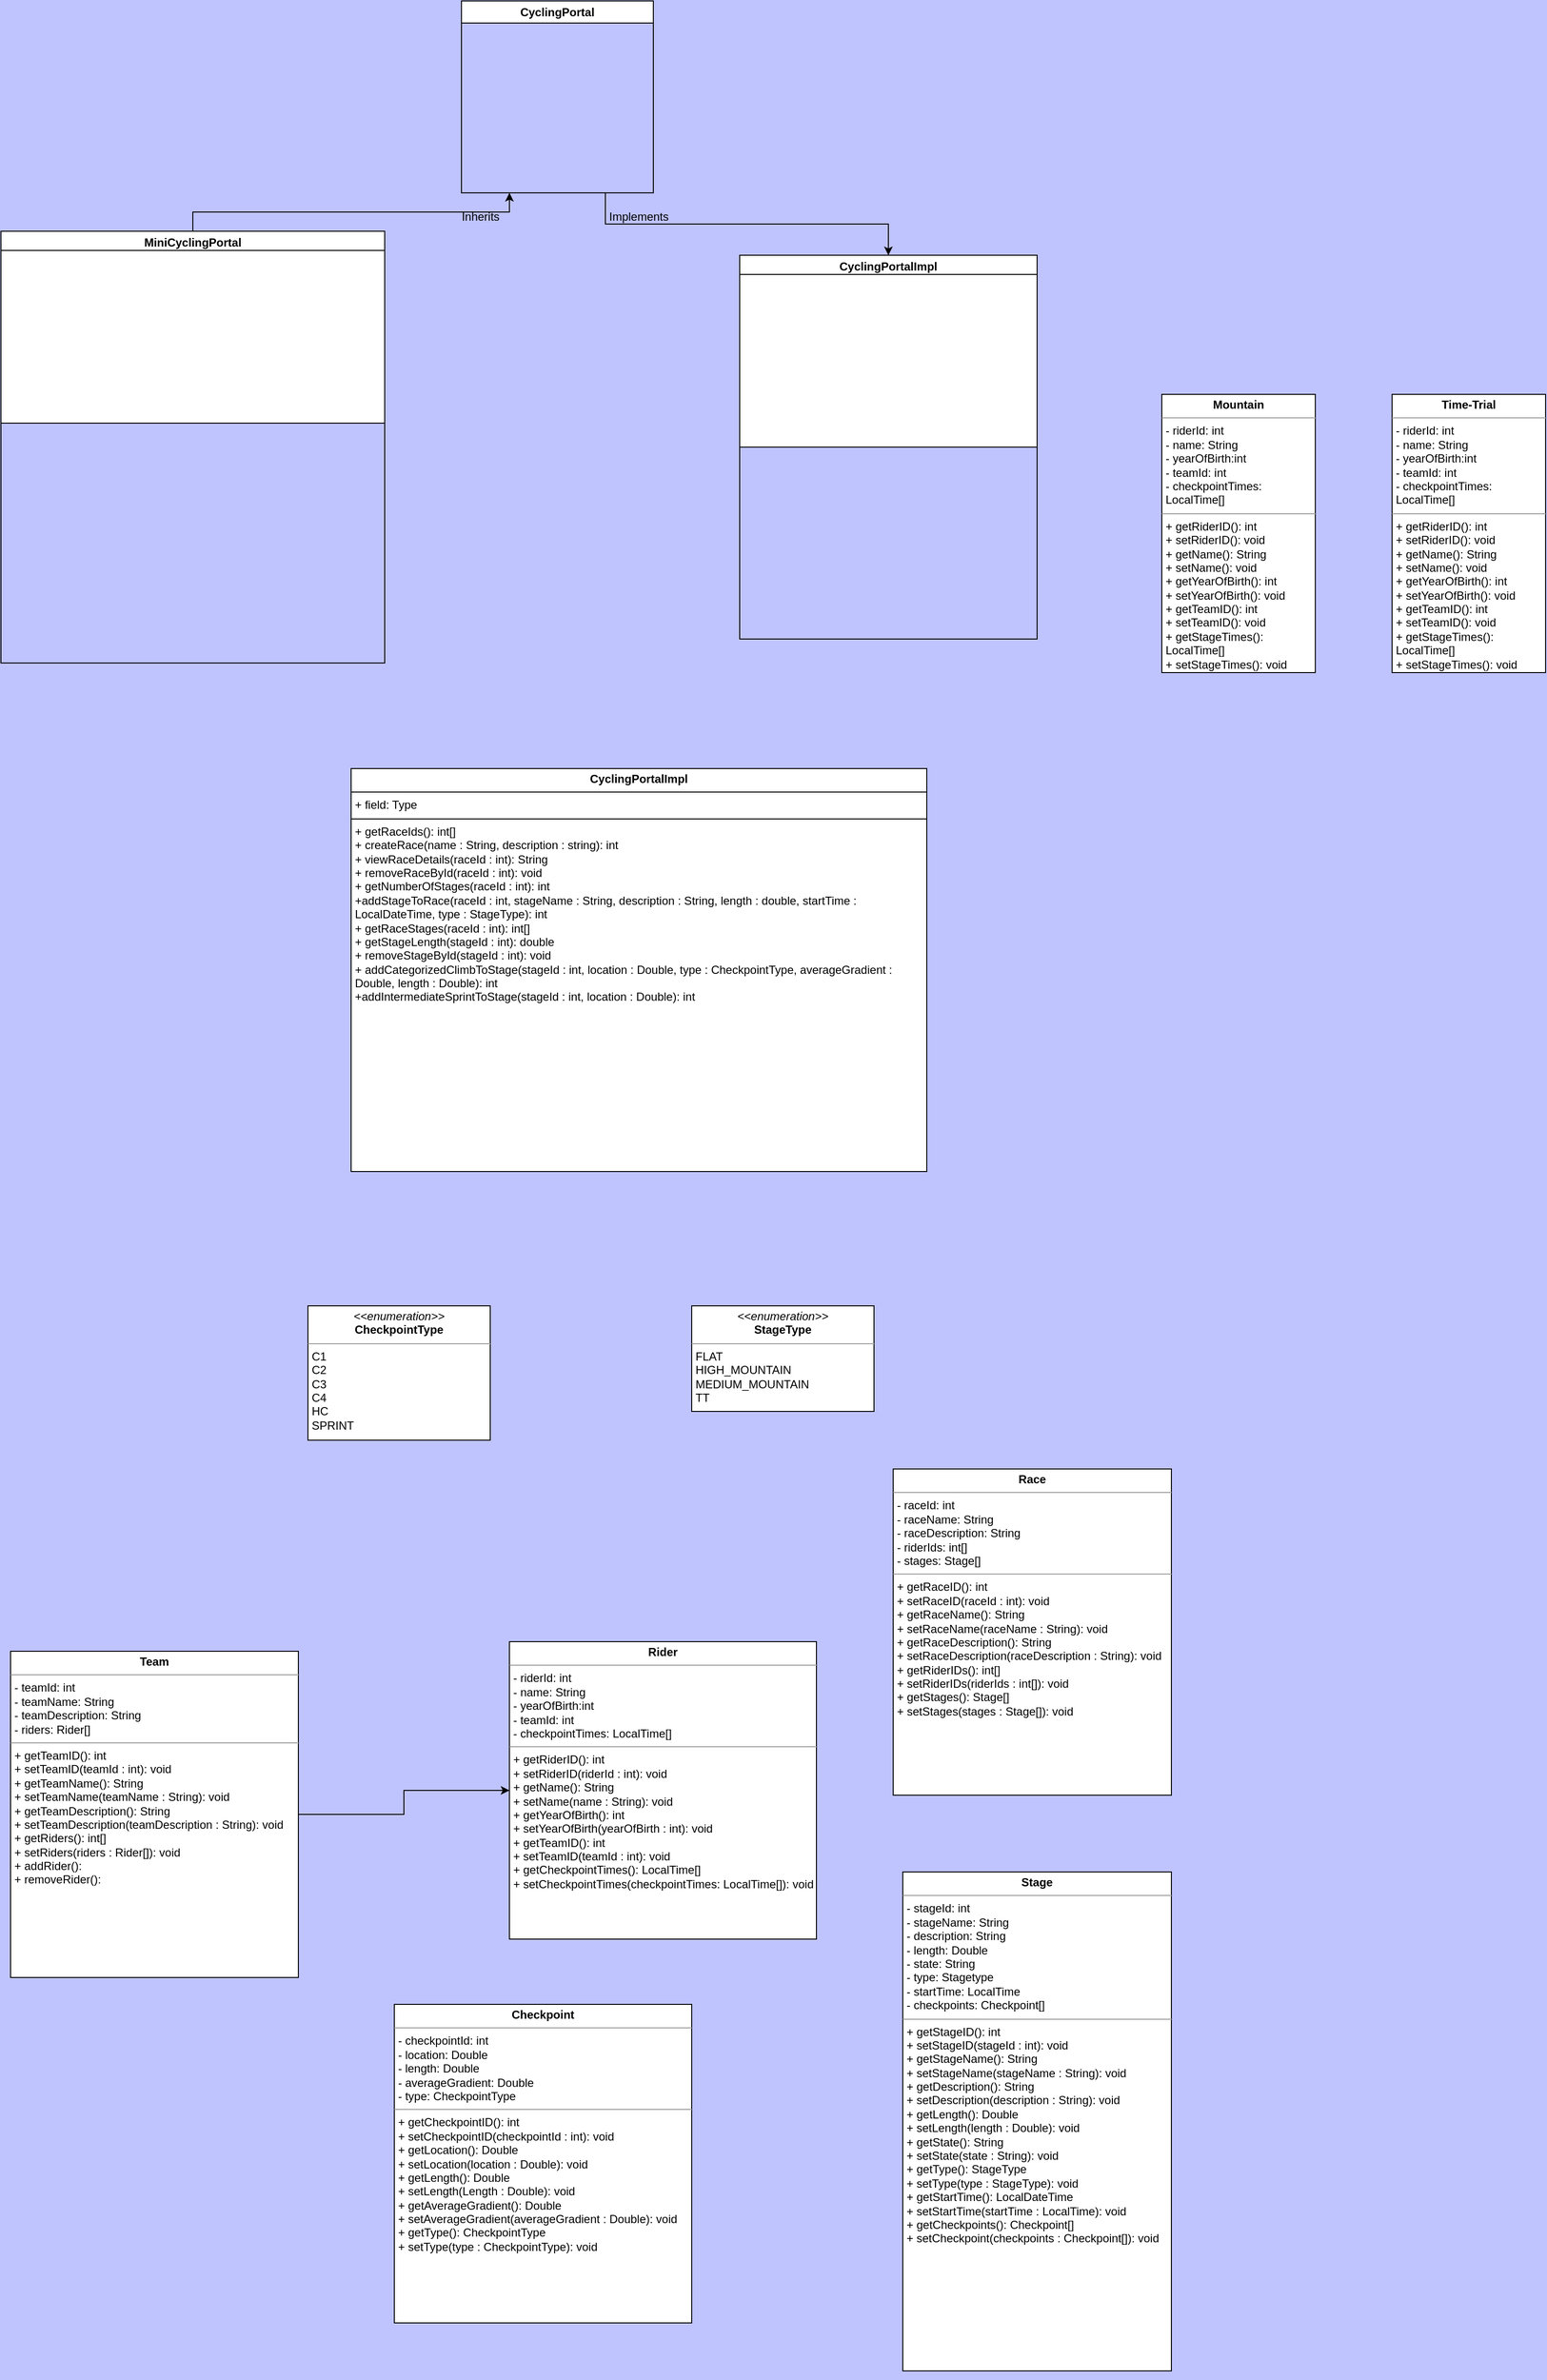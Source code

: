 <mxfile version="24.0.1" type="device">
  <diagram name="Page-1" id="qW3gu_u78FoEHon1BRmZ">
    <mxGraphModel dx="1108" dy="1690" grid="1" gridSize="10" guides="1" tooltips="1" connect="1" arrows="1" fold="1" page="1" pageScale="1" pageWidth="827" pageHeight="1169" background="#BFC4FF" math="0" shadow="0">
      <root>
        <mxCell id="0" />
        <mxCell id="1" parent="0" />
        <mxCell id="mMKLEF7cUdYRLSoNr7w7-7" style="edgeStyle=orthogonalEdgeStyle;rounded=0;orthogonalLoop=1;jettySize=auto;html=1;exitX=0.5;exitY=0;exitDx=0;exitDy=0;entryX=0.25;entryY=1;entryDx=0;entryDy=0;" parent="1" source="mMKLEF7cUdYRLSoNr7w7-3" target="mMKLEF7cUdYRLSoNr7w7-2" edge="1">
          <mxGeometry relative="1" as="geometry" />
        </mxCell>
        <mxCell id="mMKLEF7cUdYRLSoNr7w7-3" value="MiniCyclingPortal" style="swimlane;whiteSpace=wrap;html=1;" parent="1" vertex="1">
          <mxGeometry x="-230" y="-130" width="400" height="450" as="geometry" />
        </mxCell>
        <mxCell id="mMKLEF7cUdYRLSoNr7w7-15" value="" style="rounded=0;whiteSpace=wrap;html=1;" parent="mMKLEF7cUdYRLSoNr7w7-3" vertex="1">
          <mxGeometry y="20" width="400" height="180" as="geometry" />
        </mxCell>
        <mxCell id="mMKLEF7cUdYRLSoNr7w7-4" value="CyclingPortalImpl" style="swimlane;whiteSpace=wrap;html=1;" parent="1" vertex="1">
          <mxGeometry x="540" y="-105" width="310" height="400" as="geometry" />
        </mxCell>
        <mxCell id="mMKLEF7cUdYRLSoNr7w7-14" value="" style="whiteSpace=wrap;html=1;" parent="mMKLEF7cUdYRLSoNr7w7-4" vertex="1">
          <mxGeometry y="20" width="310" height="180" as="geometry" />
        </mxCell>
        <mxCell id="mMKLEF7cUdYRLSoNr7w7-13" style="edgeStyle=orthogonalEdgeStyle;rounded=0;orthogonalLoop=1;jettySize=auto;html=1;exitX=0.75;exitY=1;exitDx=0;exitDy=0;entryX=0.5;entryY=0;entryDx=0;entryDy=0;" parent="1" source="mMKLEF7cUdYRLSoNr7w7-2" target="mMKLEF7cUdYRLSoNr7w7-4" edge="1">
          <mxGeometry relative="1" as="geometry" />
        </mxCell>
        <mxCell id="mMKLEF7cUdYRLSoNr7w7-2" value="CyclingPortal" style="swimlane;whiteSpace=wrap;html=1;" parent="1" vertex="1">
          <mxGeometry x="250" y="-370" width="200" height="200" as="geometry" />
        </mxCell>
        <mxCell id="mMKLEF7cUdYRLSoNr7w7-11" value="Inherits" style="text;html=1;align=center;verticalAlign=middle;whiteSpace=wrap;rounded=0;" parent="1" vertex="1">
          <mxGeometry x="240" y="-160" width="60" height="30" as="geometry" />
        </mxCell>
        <mxCell id="mMKLEF7cUdYRLSoNr7w7-12" value="Implements" style="text;html=1;align=center;verticalAlign=middle;whiteSpace=wrap;rounded=0;" parent="1" vertex="1">
          <mxGeometry x="400" y="-160" width="70" height="30" as="geometry" />
        </mxCell>
        <mxCell id="pzXqo5UAh78ecRebyDBT-6" value="&lt;p style=&quot;margin:0px;margin-top:4px;text-align:center;&quot;&gt;&lt;i&gt;&amp;lt;&amp;lt;enumeration&amp;gt;&amp;gt;&lt;/i&gt;&lt;br&gt;&lt;b&gt;CheckpointType&lt;/b&gt;&lt;/p&gt;&lt;hr size=&quot;1&quot;&gt;&lt;p style=&quot;margin:0px;margin-left:4px;&quot;&gt;&lt;/p&gt;&lt;p style=&quot;margin:0px;margin-left:4px;&quot;&gt;C1&lt;/p&gt;&lt;p style=&quot;margin:0px;margin-left:4px;&quot;&gt;C2&lt;/p&gt;&lt;p style=&quot;margin:0px;margin-left:4px;&quot;&gt;C3&lt;/p&gt;&lt;p style=&quot;margin:0px;margin-left:4px;&quot;&gt;C4&lt;/p&gt;&lt;p style=&quot;margin:0px;margin-left:4px;&quot;&gt;HC&lt;/p&gt;&lt;p style=&quot;margin:0px;margin-left:4px;&quot;&gt;SPRINT&lt;/p&gt;" style="verticalAlign=top;align=left;overflow=fill;html=1;whiteSpace=wrap;" parent="1" vertex="1">
          <mxGeometry x="90" y="990" width="190" height="140" as="geometry" />
        </mxCell>
        <mxCell id="pzXqo5UAh78ecRebyDBT-7" value="&lt;p style=&quot;margin:0px;margin-top:4px;text-align:center;&quot;&gt;&lt;b&gt;Race&lt;/b&gt;&lt;/p&gt;&lt;hr size=&quot;1&quot;&gt;&lt;p style=&quot;margin:0px;margin-left:4px;&quot;&gt;&lt;span style=&quot;background-color: initial;&quot;&gt;- raceId: int&lt;/span&gt;&lt;br&gt;&lt;/p&gt;&lt;p style=&quot;margin:0px;margin-left:4px;&quot;&gt;&lt;span style=&quot;background-color: initial;&quot;&gt;- raceName: String&lt;/span&gt;&lt;/p&gt;&lt;p style=&quot;margin:0px;margin-left:4px;&quot;&gt;&lt;span style=&quot;background-color: initial;&quot;&gt;- raceDescription: String&lt;/span&gt;&lt;/p&gt;&lt;p style=&quot;margin:0px;margin-left:4px;&quot;&gt;&lt;span style=&quot;background-color: initial;&quot;&gt;- riderIds: int[]&lt;/span&gt;&lt;/p&gt;&lt;p style=&quot;margin:0px;margin-left:4px;&quot;&gt;&lt;span style=&quot;background-color: initial;&quot;&gt;- stages: Stage[]&lt;/span&gt;&lt;/p&gt;&lt;hr size=&quot;1&quot;&gt;&lt;p style=&quot;margin:0px;margin-left:4px;&quot;&gt;+ getRaceID(): int&lt;/p&gt;&lt;p style=&quot;margin:0px;margin-left:4px;&quot;&gt;+ setRaceID(raceId : int): void&lt;/p&gt;&lt;p style=&quot;margin:0px;margin-left:4px;&quot;&gt;+ getRaceName(): String&lt;/p&gt;&lt;p style=&quot;margin:0px;margin-left:4px;&quot;&gt;+ setRaceName(raceName : String): void&lt;/p&gt;&lt;p style=&quot;margin:0px;margin-left:4px;&quot;&gt;+ getRaceDescription(): String&lt;/p&gt;&lt;p style=&quot;margin:0px;margin-left:4px;&quot;&gt;+ setRaceDescription(raceDescription : String): void&lt;/p&gt;&lt;p style=&quot;margin:0px;margin-left:4px;&quot;&gt;+ getRiderIDs(): int[]&lt;/p&gt;&lt;p style=&quot;margin:0px;margin-left:4px;&quot;&gt;+ setRiderIDs(riderIds : int[]): void&lt;/p&gt;&lt;p style=&quot;margin:0px;margin-left:4px;&quot;&gt;+ getStages(): Stage[]&lt;/p&gt;&lt;p style=&quot;margin:0px;margin-left:4px;&quot;&gt;+ setStages(stages : Stage[]): void&lt;/p&gt;" style="verticalAlign=top;align=left;overflow=fill;html=1;whiteSpace=wrap;" parent="1" vertex="1">
          <mxGeometry x="700" y="1160" width="290" height="340" as="geometry" />
        </mxCell>
        <mxCell id="pzXqo5UAh78ecRebyDBT-8" value="&lt;p style=&quot;margin:0px;margin-top:4px;text-align:center;&quot;&gt;&lt;b&gt;Stage&lt;/b&gt;&lt;/p&gt;&lt;hr size=&quot;1&quot;&gt;&lt;p style=&quot;margin:0px;margin-left:4px;&quot;&gt;- stageId: int&lt;/p&gt;&lt;p style=&quot;margin:0px;margin-left:4px;&quot;&gt;- stageName: String&lt;/p&gt;&lt;p style=&quot;margin:0px;margin-left:4px;&quot;&gt;- description: String&lt;/p&gt;&lt;p style=&quot;margin:0px;margin-left:4px;&quot;&gt;- length: Double&lt;/p&gt;&lt;p style=&quot;margin:0px;margin-left:4px;&quot;&gt;- state: String&lt;/p&gt;&lt;p style=&quot;margin:0px;margin-left:4px;&quot;&gt;- type: Stagetype&lt;/p&gt;&lt;p style=&quot;margin:0px;margin-left:4px;&quot;&gt;- startTime: LocalTime&lt;/p&gt;&lt;p style=&quot;margin:0px;margin-left:4px;&quot;&gt;- checkpoints: Checkpoint[]&lt;/p&gt;&lt;hr size=&quot;1&quot;&gt;&lt;p style=&quot;margin:0px;margin-left:4px;&quot;&gt;+ getStageID(): int&lt;/p&gt;&lt;p style=&quot;margin:0px;margin-left:4px;&quot;&gt;+ setStageID(stageId : int): void&lt;/p&gt;&lt;p style=&quot;margin:0px;margin-left:4px;&quot;&gt;+ getStageName(): String&lt;/p&gt;&lt;p style=&quot;margin:0px;margin-left:4px;&quot;&gt;+ setStageName(stageName : String): void&lt;/p&gt;&lt;p style=&quot;margin:0px;margin-left:4px;&quot;&gt;+ getDescription(): String&lt;/p&gt;&lt;p style=&quot;margin:0px;margin-left:4px;&quot;&gt;+ setDescription(description : String): void&lt;/p&gt;&lt;p style=&quot;margin: 0px 0px 0px 4px;&quot;&gt;+ getLength(): Double&lt;/p&gt;&lt;p style=&quot;margin: 0px 0px 0px 4px;&quot;&gt;+ setLength(length : Double): void&lt;/p&gt;&lt;p style=&quot;margin:0px;margin-left:4px;&quot;&gt;+ getState(): String&lt;/p&gt;&lt;p style=&quot;margin:0px;margin-left:4px;&quot;&gt;+ setState(state : String): void&lt;/p&gt;&lt;p style=&quot;margin:0px;margin-left:4px;&quot;&gt;+ getType(): StageType&lt;/p&gt;&lt;p style=&quot;margin:0px;margin-left:4px;&quot;&gt;+ setType(type : StageType): void&lt;/p&gt;&lt;p style=&quot;margin:0px;margin-left:4px;&quot;&gt;+ getStartTime(): LocalDateTime&lt;/p&gt;&lt;p style=&quot;margin:0px;margin-left:4px;&quot;&gt;+ setStartTime(startTime : LocalTime): void&lt;/p&gt;&lt;p style=&quot;margin:0px;margin-left:4px;&quot;&gt;+ getCheckpoints(): Checkpoint[]&lt;/p&gt;&lt;p style=&quot;margin:0px;margin-left:4px;&quot;&gt;+ setCheckpoint(checkpoints : Checkpoint[]): void&lt;/p&gt;" style="verticalAlign=top;align=left;overflow=fill;html=1;whiteSpace=wrap;" parent="1" vertex="1">
          <mxGeometry x="710" y="1580" width="280" height="520" as="geometry" />
        </mxCell>
        <mxCell id="zV6PExoGuxLxbNoYJ5PU-13" style="edgeStyle=orthogonalEdgeStyle;rounded=0;orthogonalLoop=1;jettySize=auto;html=1;exitX=1;exitY=0.5;exitDx=0;exitDy=0;entryX=0;entryY=0.5;entryDx=0;entryDy=0;" parent="1" source="pzXqo5UAh78ecRebyDBT-9" target="pzXqo5UAh78ecRebyDBT-10" edge="1">
          <mxGeometry relative="1" as="geometry" />
        </mxCell>
        <mxCell id="pzXqo5UAh78ecRebyDBT-9" value="&lt;p style=&quot;margin:0px;margin-top:4px;text-align:center;&quot;&gt;&lt;b&gt;Team&lt;/b&gt;&lt;/p&gt;&lt;hr size=&quot;1&quot;&gt;&lt;p style=&quot;margin:0px;margin-left:4px;&quot;&gt;- teamId: int&lt;/p&gt;&lt;p style=&quot;margin:0px;margin-left:4px;&quot;&gt;- teamName: String&lt;/p&gt;&lt;p style=&quot;margin:0px;margin-left:4px;&quot;&gt;- teamDescription: String&lt;/p&gt;&lt;p style=&quot;margin:0px;margin-left:4px;&quot;&gt;- riders: Rider[]&lt;/p&gt;&lt;hr size=&quot;1&quot;&gt;&lt;p style=&quot;margin:0px;margin-left:4px;&quot;&gt;+ getTeamID(): int&lt;/p&gt;&lt;p style=&quot;margin:0px;margin-left:4px;&quot;&gt;+ setTeamID(teamId : int): void&lt;/p&gt;&lt;p style=&quot;margin:0px;margin-left:4px;&quot;&gt;+ getTeamName(): String&lt;/p&gt;&lt;p style=&quot;margin:0px;margin-left:4px;&quot;&gt;+ setTeamName(teamName : String): void&lt;/p&gt;&lt;p style=&quot;margin:0px;margin-left:4px;&quot;&gt;+ getTeamDescription(): String&lt;/p&gt;&lt;p style=&quot;margin:0px;margin-left:4px;&quot;&gt;+ setTeamDescription(teamDescription : String): void&lt;/p&gt;&lt;p style=&quot;margin:0px;margin-left:4px;&quot;&gt;+ getRiders(): int[]&lt;/p&gt;&lt;p style=&quot;margin:0px;margin-left:4px;&quot;&gt;+ setRiders(riders : Rider[]): void&lt;/p&gt;&lt;p style=&quot;margin:0px;margin-left:4px;&quot;&gt;+ addRider():&amp;nbsp;&lt;/p&gt;&lt;p style=&quot;margin:0px;margin-left:4px;&quot;&gt;+ removeRider():&amp;nbsp;&lt;/p&gt;" style="verticalAlign=top;align=left;overflow=fill;html=1;whiteSpace=wrap;" parent="1" vertex="1">
          <mxGeometry x="-220" y="1350" width="300" height="340" as="geometry" />
        </mxCell>
        <mxCell id="pzXqo5UAh78ecRebyDBT-10" value="&lt;p style=&quot;margin:0px;margin-top:4px;text-align:center;&quot;&gt;&lt;b&gt;Rider&lt;/b&gt;&lt;/p&gt;&lt;hr size=&quot;1&quot;&gt;&lt;p style=&quot;margin:0px;margin-left:4px;&quot;&gt;- riderId: int&lt;/p&gt;&lt;p style=&quot;margin:0px;margin-left:4px;&quot;&gt;- name: String&lt;/p&gt;&lt;p style=&quot;margin:0px;margin-left:4px;&quot;&gt;- yearOfBirth:int&lt;/p&gt;&lt;p style=&quot;margin:0px;margin-left:4px;&quot;&gt;- teamId: int&lt;/p&gt;&lt;p style=&quot;margin:0px;margin-left:4px;&quot;&gt;- checkpointTimes: LocalTime[]&lt;/p&gt;&lt;hr size=&quot;1&quot;&gt;&lt;p style=&quot;margin:0px;margin-left:4px;&quot;&gt;+ getRiderID(): int&lt;/p&gt;&lt;p style=&quot;margin:0px;margin-left:4px;&quot;&gt;+ setRiderID(riderId : int): void&lt;/p&gt;&lt;p style=&quot;margin:0px;margin-left:4px;&quot;&gt;+ getName(): String&lt;/p&gt;&lt;p style=&quot;margin:0px;margin-left:4px;&quot;&gt;+ setName(name : String): void&lt;/p&gt;&lt;p style=&quot;margin:0px;margin-left:4px;&quot;&gt;+ getYearOfBirth(): int&lt;/p&gt;&lt;p style=&quot;margin:0px;margin-left:4px;&quot;&gt;+ setYearOfBirth(yearOfBirth : int): void&lt;/p&gt;&lt;p style=&quot;margin:0px;margin-left:4px;&quot;&gt;+ getTeamID(): int&lt;/p&gt;&lt;p style=&quot;margin:0px;margin-left:4px;&quot;&gt;+ setTeamID(teamId : int): void&lt;/p&gt;&lt;p style=&quot;margin:0px;margin-left:4px;&quot;&gt;+ getCheckpointTimes(): LocalTime[]&lt;/p&gt;&lt;p style=&quot;margin:0px;margin-left:4px;&quot;&gt;+ setCheckpointTimes(checkpointTimes: LocalTime[]): void&lt;/p&gt;" style="verticalAlign=top;align=left;overflow=fill;html=1;whiteSpace=wrap;" parent="1" vertex="1">
          <mxGeometry x="300" y="1340" width="320" height="310" as="geometry" />
        </mxCell>
        <mxCell id="uUH20IIaVwUj8WlVbNTu-1" value="&lt;p style=&quot;margin:0px;margin-top:4px;text-align:center;&quot;&gt;&lt;i&gt;&amp;lt;&amp;lt;enumeration&amp;gt;&amp;gt;&lt;/i&gt;&lt;br&gt;&lt;b&gt;StageType&lt;/b&gt;&lt;/p&gt;&lt;hr size=&quot;1&quot;&gt;&lt;p style=&quot;margin:0px;margin-left:4px;&quot;&gt;&lt;/p&gt;&lt;p style=&quot;margin:0px;margin-left:4px;&quot;&gt;FLAT&lt;/p&gt;&lt;p style=&quot;margin:0px;margin-left:4px;&quot;&gt;HIGH_MOUNTAIN&lt;/p&gt;&lt;p style=&quot;margin:0px;margin-left:4px;&quot;&gt;MEDIUM_MOUNTAIN&lt;/p&gt;&lt;p style=&quot;margin:0px;margin-left:4px;&quot;&gt;TT&lt;/p&gt;" style="verticalAlign=top;align=left;overflow=fill;html=1;whiteSpace=wrap;" parent="1" vertex="1">
          <mxGeometry x="490" y="990" width="190" height="110" as="geometry" />
        </mxCell>
        <mxCell id="zV6PExoGuxLxbNoYJ5PU-6" value="&lt;p style=&quot;margin:0px;margin-top:4px;text-align:center;&quot;&gt;&lt;b&gt;Checkpoint&lt;/b&gt;&lt;/p&gt;&lt;hr size=&quot;1&quot;&gt;&lt;p style=&quot;margin:0px;margin-left:4px;&quot;&gt;- checkpointId: int&lt;/p&gt;&lt;p style=&quot;margin: 0px 0px 0px 4px;&quot;&gt;- location: Double&lt;/p&gt;&lt;p style=&quot;margin: 0px 0px 0px 4px;&quot;&gt;- length: Double&lt;/p&gt;&lt;p style=&quot;margin: 0px 0px 0px 4px;&quot;&gt;- averageGradient: Double&lt;/p&gt;&lt;p style=&quot;margin: 0px 0px 0px 4px;&quot;&gt;- type: CheckpointType&lt;/p&gt;&lt;hr size=&quot;1&quot;&gt;&lt;p style=&quot;margin:0px;margin-left:4px;&quot;&gt;+ getCheckpointID(): int&lt;/p&gt;&lt;p style=&quot;margin:0px;margin-left:4px;&quot;&gt;+ setCheckpointID(checkpointId : int): void&lt;/p&gt;&lt;p style=&quot;margin:0px;margin-left:4px;&quot;&gt;+ getLocation(): Double&lt;/p&gt;&lt;p style=&quot;margin:0px;margin-left:4px;&quot;&gt;+ setLocation(location : Double): void&lt;/p&gt;&lt;p style=&quot;margin:0px;margin-left:4px;&quot;&gt;+ getLength(): Double&lt;/p&gt;&lt;p style=&quot;margin:0px;margin-left:4px;&quot;&gt;+ setLength(Length : Double): void&lt;/p&gt;&lt;p style=&quot;margin:0px;margin-left:4px;&quot;&gt;+ getAverageGradient(): Double&lt;/p&gt;&lt;p style=&quot;margin:0px;margin-left:4px;&quot;&gt;+ setAverageGradient(averageGradient : Double): void&lt;/p&gt;&lt;p style=&quot;margin:0px;margin-left:4px;&quot;&gt;+ getType(): CheckpointType&lt;/p&gt;&lt;p style=&quot;margin:0px;margin-left:4px;&quot;&gt;+ setType(type : CheckpointType): void&lt;/p&gt;" style="verticalAlign=top;align=left;overflow=fill;html=1;whiteSpace=wrap;" parent="1" vertex="1">
          <mxGeometry x="180" y="1718" width="310" height="332" as="geometry" />
        </mxCell>
        <mxCell id="zV6PExoGuxLxbNoYJ5PU-7" value="&lt;p style=&quot;margin:0px;margin-top:4px;text-align:center;&quot;&gt;&lt;b&gt;Mountain&lt;/b&gt;&lt;/p&gt;&lt;hr size=&quot;1&quot;&gt;&lt;p style=&quot;margin:0px;margin-left:4px;&quot;&gt;- riderId: int&lt;/p&gt;&lt;p style=&quot;margin:0px;margin-left:4px;&quot;&gt;- name: String&lt;/p&gt;&lt;p style=&quot;margin:0px;margin-left:4px;&quot;&gt;- yearOfBirth:int&lt;/p&gt;&lt;p style=&quot;margin:0px;margin-left:4px;&quot;&gt;- teamId: int&lt;/p&gt;&lt;p style=&quot;margin:0px;margin-left:4px;&quot;&gt;- checkpointTimes: LocalTime[]&lt;/p&gt;&lt;hr size=&quot;1&quot;&gt;&lt;p style=&quot;margin:0px;margin-left:4px;&quot;&gt;+ getRiderID(): int&lt;/p&gt;&lt;p style=&quot;margin:0px;margin-left:4px;&quot;&gt;+ setRiderID(): void&lt;/p&gt;&lt;p style=&quot;margin:0px;margin-left:4px;&quot;&gt;+ getName(): String&lt;/p&gt;&lt;p style=&quot;margin:0px;margin-left:4px;&quot;&gt;+ setName(): void&lt;/p&gt;&lt;p style=&quot;margin:0px;margin-left:4px;&quot;&gt;+ getYearOfBirth(): int&lt;/p&gt;&lt;p style=&quot;margin:0px;margin-left:4px;&quot;&gt;+ setYearOfBirth(): void&lt;/p&gt;&lt;p style=&quot;margin:0px;margin-left:4px;&quot;&gt;+ getTeamID(): int&lt;/p&gt;&lt;p style=&quot;margin:0px;margin-left:4px;&quot;&gt;+ setTeamID(): void&lt;/p&gt;&lt;p style=&quot;margin:0px;margin-left:4px;&quot;&gt;+ getStageTimes(): LocalTime[]&lt;/p&gt;&lt;p style=&quot;margin:0px;margin-left:4px;&quot;&gt;+ setStageTimes(): void&lt;/p&gt;" style="verticalAlign=top;align=left;overflow=fill;html=1;whiteSpace=wrap;" parent="1" vertex="1">
          <mxGeometry x="980" y="40" width="160" height="290" as="geometry" />
        </mxCell>
        <mxCell id="zV6PExoGuxLxbNoYJ5PU-11" value="&lt;p style=&quot;margin:0px;margin-top:4px;text-align:center;&quot;&gt;&lt;b&gt;Time-Trial&lt;/b&gt;&lt;/p&gt;&lt;hr size=&quot;1&quot;&gt;&lt;p style=&quot;margin:0px;margin-left:4px;&quot;&gt;- riderId: int&lt;/p&gt;&lt;p style=&quot;margin:0px;margin-left:4px;&quot;&gt;- name: String&lt;/p&gt;&lt;p style=&quot;margin:0px;margin-left:4px;&quot;&gt;- yearOfBirth:int&lt;/p&gt;&lt;p style=&quot;margin:0px;margin-left:4px;&quot;&gt;- teamId: int&lt;/p&gt;&lt;p style=&quot;margin:0px;margin-left:4px;&quot;&gt;- checkpointTimes: LocalTime[]&lt;/p&gt;&lt;hr size=&quot;1&quot;&gt;&lt;p style=&quot;margin:0px;margin-left:4px;&quot;&gt;+ getRiderID(): int&lt;/p&gt;&lt;p style=&quot;margin:0px;margin-left:4px;&quot;&gt;+ setRiderID(): void&lt;/p&gt;&lt;p style=&quot;margin:0px;margin-left:4px;&quot;&gt;+ getName(): String&lt;/p&gt;&lt;p style=&quot;margin:0px;margin-left:4px;&quot;&gt;+ setName(): void&lt;/p&gt;&lt;p style=&quot;margin:0px;margin-left:4px;&quot;&gt;+ getYearOfBirth(): int&lt;/p&gt;&lt;p style=&quot;margin:0px;margin-left:4px;&quot;&gt;+ setYearOfBirth(): void&lt;/p&gt;&lt;p style=&quot;margin:0px;margin-left:4px;&quot;&gt;+ getTeamID(): int&lt;/p&gt;&lt;p style=&quot;margin:0px;margin-left:4px;&quot;&gt;+ setTeamID(): void&lt;/p&gt;&lt;p style=&quot;margin:0px;margin-left:4px;&quot;&gt;+ getStageTimes(): LocalTime[]&lt;/p&gt;&lt;p style=&quot;margin:0px;margin-left:4px;&quot;&gt;+ setStageTimes(): void&lt;/p&gt;" style="verticalAlign=top;align=left;overflow=fill;html=1;whiteSpace=wrap;" parent="1" vertex="1">
          <mxGeometry x="1220" y="40" width="160" height="290" as="geometry" />
        </mxCell>
        <mxCell id="zV6PExoGuxLxbNoYJ5PU-15" style="edgeStyle=orthogonalEdgeStyle;rounded=0;orthogonalLoop=1;jettySize=auto;html=1;exitX=0.5;exitY=1;exitDx=0;exitDy=0;" parent="1" source="pzXqo5UAh78ecRebyDBT-8" target="pzXqo5UAh78ecRebyDBT-8" edge="1">
          <mxGeometry relative="1" as="geometry" />
        </mxCell>
        <mxCell id="zV6PExoGuxLxbNoYJ5PU-16" style="edgeStyle=orthogonalEdgeStyle;rounded=0;orthogonalLoop=1;jettySize=auto;html=1;exitX=0.5;exitY=1;exitDx=0;exitDy=0;" parent="1" source="pzXqo5UAh78ecRebyDBT-8" target="pzXqo5UAh78ecRebyDBT-8" edge="1">
          <mxGeometry relative="1" as="geometry" />
        </mxCell>
        <mxCell id="zV6PExoGuxLxbNoYJ5PU-17" style="edgeStyle=orthogonalEdgeStyle;rounded=0;orthogonalLoop=1;jettySize=auto;html=1;exitX=0.5;exitY=1;exitDx=0;exitDy=0;" parent="1" source="pzXqo5UAh78ecRebyDBT-8" target="pzXqo5UAh78ecRebyDBT-8" edge="1">
          <mxGeometry relative="1" as="geometry" />
        </mxCell>
        <mxCell id="witIG93QNzcBKO3EXTGZ-1" value="&lt;p style=&quot;margin:0px;margin-top:4px;text-align:center;&quot;&gt;&lt;b&gt;CyclingPortalImpl&lt;/b&gt;&lt;/p&gt;&lt;hr size=&quot;1&quot; style=&quot;border-style:solid;&quot;&gt;&lt;p style=&quot;margin:0px;margin-left:4px;&quot;&gt;+ field: Type&lt;/p&gt;&lt;hr size=&quot;1&quot; style=&quot;border-style:solid;&quot;&gt;&lt;p style=&quot;margin:0px;margin-left:4px;&quot;&gt;+ getRaceIds(): int[]&lt;/p&gt;&lt;p style=&quot;margin:0px;margin-left:4px;&quot;&gt;+ createRace(name : String, description : string): int&lt;/p&gt;&lt;p style=&quot;margin:0px;margin-left:4px;&quot;&gt;+ viewRaceDetails(raceId : int): String&lt;/p&gt;&lt;p style=&quot;margin:0px;margin-left:4px;&quot;&gt;+ removeRaceById(raceId : int): void&lt;/p&gt;&lt;p style=&quot;margin:0px;margin-left:4px;&quot;&gt;+ getNumberOfStages(raceId : int): int&lt;/p&gt;&lt;p style=&quot;margin:0px;margin-left:4px;&quot;&gt;+addStageToRace(raceId : int, stageName : String, description : String, length : double, startTime : LocalDateTime, type : StageType): int&lt;/p&gt;&lt;p style=&quot;margin:0px;margin-left:4px;&quot;&gt;+ getRaceStages(raceId : int): int[]&lt;/p&gt;&lt;p style=&quot;margin:0px;margin-left:4px;&quot;&gt;+ getStageLength(stageId : int): double&lt;/p&gt;&lt;p style=&quot;margin:0px;margin-left:4px;&quot;&gt;+ removeStageById(stageId : int): void&lt;/p&gt;&lt;p style=&quot;margin:0px;margin-left:4px;&quot;&gt;+ addCategorizedClimbToStage(stageId : int, location : Double, type : CheckpointType, averageGradient : Double, length : Double): int&lt;/p&gt;&lt;p style=&quot;margin:0px;margin-left:4px;&quot;&gt;+addIntermediateSprintToStage(stageId : int, location : Double): int&lt;/p&gt;" style="verticalAlign=top;align=left;overflow=fill;html=1;whiteSpace=wrap;" parent="1" vertex="1">
          <mxGeometry x="135" y="430" width="600" height="420" as="geometry" />
        </mxCell>
      </root>
    </mxGraphModel>
  </diagram>
</mxfile>

